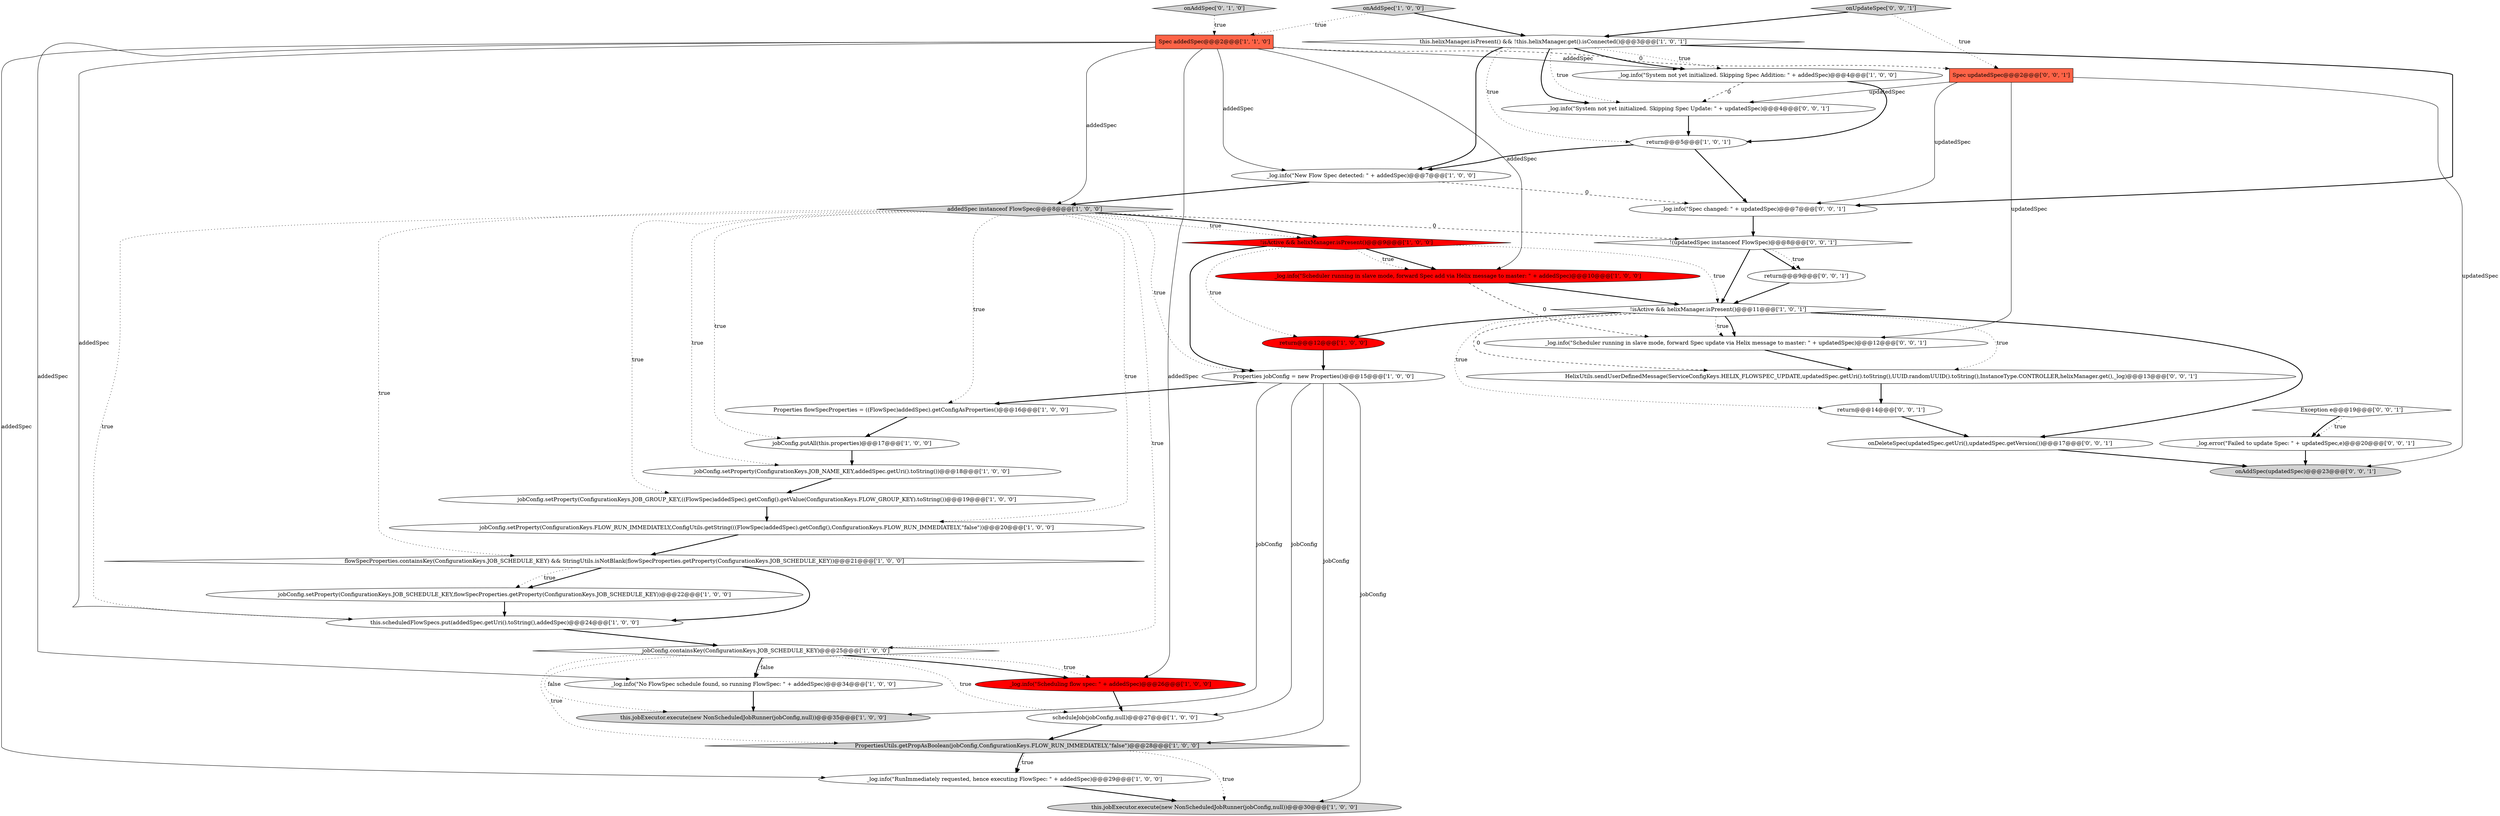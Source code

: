 digraph {
24 [style = filled, label = "this.helixManager.isPresent() && !this.helixManager.get().isConnected()@@@3@@@['1', '0', '1']", fillcolor = white, shape = diamond image = "AAA0AAABBB1BBB"];
14 [style = filled, label = "jobConfig.putAll(this.properties)@@@17@@@['1', '0', '0']", fillcolor = white, shape = ellipse image = "AAA0AAABBB1BBB"];
4 [style = filled, label = "jobConfig.setProperty(ConfigurationKeys.JOB_NAME_KEY,addedSpec.getUri().toString())@@@18@@@['1', '0', '0']", fillcolor = white, shape = ellipse image = "AAA0AAABBB1BBB"];
34 [style = filled, label = "_log.info(\"Spec changed: \" + updatedSpec)@@@7@@@['0', '0', '1']", fillcolor = white, shape = ellipse image = "AAA0AAABBB3BBB"];
7 [style = filled, label = "jobConfig.setProperty(ConfigurationKeys.JOB_GROUP_KEY,((FlowSpec)addedSpec).getConfig().getValue(ConfigurationKeys.FLOW_GROUP_KEY).toString())@@@19@@@['1', '0', '0']", fillcolor = white, shape = ellipse image = "AAA0AAABBB1BBB"];
29 [style = filled, label = "Spec updatedSpec@@@2@@@['0', '0', '1']", fillcolor = tomato, shape = box image = "AAA0AAABBB3BBB"];
6 [style = filled, label = "_log.info(\"No FlowSpec schedule found, so running FlowSpec: \" + addedSpec)@@@34@@@['1', '0', '0']", fillcolor = white, shape = ellipse image = "AAA0AAABBB1BBB"];
17 [style = filled, label = "_log.info(\"System not yet initialized. Skipping Spec Addition: \" + addedSpec)@@@4@@@['1', '0', '0']", fillcolor = white, shape = ellipse image = "AAA0AAABBB1BBB"];
38 [style = filled, label = "return@@@14@@@['0', '0', '1']", fillcolor = white, shape = ellipse image = "AAA0AAABBB3BBB"];
39 [style = filled, label = "_log.info(\"System not yet initialized. Skipping Spec Update: \" + updatedSpec)@@@4@@@['0', '0', '1']", fillcolor = white, shape = ellipse image = "AAA0AAABBB3BBB"];
33 [style = filled, label = "return@@@9@@@['0', '0', '1']", fillcolor = white, shape = ellipse image = "AAA0AAABBB3BBB"];
19 [style = filled, label = "_log.info(\"Scheduler running in slave mode, forward Spec add via Helix message to master: \" + addedSpec)@@@10@@@['1', '0', '0']", fillcolor = red, shape = ellipse image = "AAA1AAABBB1BBB"];
15 [style = filled, label = "PropertiesUtils.getPropAsBoolean(jobConfig,ConfigurationKeys.FLOW_RUN_IMMEDIATELY,\"false\")@@@28@@@['1', '0', '0']", fillcolor = lightgray, shape = diamond image = "AAA0AAABBB1BBB"];
30 [style = filled, label = "_log.info(\"Scheduler running in slave mode, forward Spec update via Helix message to master: \" + updatedSpec)@@@12@@@['0', '0', '1']", fillcolor = white, shape = ellipse image = "AAA0AAABBB3BBB"];
25 [style = filled, label = "_log.info(\"New Flow Spec detected: \" + addedSpec)@@@7@@@['1', '0', '0']", fillcolor = white, shape = ellipse image = "AAA0AAABBB1BBB"];
1 [style = filled, label = "Properties jobConfig = new Properties()@@@15@@@['1', '0', '0']", fillcolor = white, shape = ellipse image = "AAA0AAABBB1BBB"];
23 [style = filled, label = "jobConfig.containsKey(ConfigurationKeys.JOB_SCHEDULE_KEY)@@@25@@@['1', '0', '0']", fillcolor = white, shape = diamond image = "AAA0AAABBB1BBB"];
41 [style = filled, label = "Exception e@@@19@@@['0', '0', '1']", fillcolor = white, shape = diamond image = "AAA0AAABBB3BBB"];
27 [style = filled, label = "Properties flowSpecProperties = ((FlowSpec)addedSpec).getConfigAsProperties()@@@16@@@['1', '0', '0']", fillcolor = white, shape = ellipse image = "AAA0AAABBB1BBB"];
36 [style = filled, label = "onDeleteSpec(updatedSpec.getUri(),updatedSpec.getVersion())@@@17@@@['0', '0', '1']", fillcolor = white, shape = ellipse image = "AAA0AAABBB3BBB"];
21 [style = filled, label = "jobConfig.setProperty(ConfigurationKeys.FLOW_RUN_IMMEDIATELY,ConfigUtils.getString(((FlowSpec)addedSpec).getConfig(),ConfigurationKeys.FLOW_RUN_IMMEDIATELY,\"false\"))@@@20@@@['1', '0', '0']", fillcolor = white, shape = ellipse image = "AAA0AAABBB1BBB"];
22 [style = filled, label = "flowSpecProperties.containsKey(ConfigurationKeys.JOB_SCHEDULE_KEY) && StringUtils.isNotBlank(flowSpecProperties.getProperty(ConfigurationKeys.JOB_SCHEDULE_KEY))@@@21@@@['1', '0', '0']", fillcolor = white, shape = diamond image = "AAA0AAABBB1BBB"];
32 [style = filled, label = "HelixUtils.sendUserDefinedMessage(ServiceConfigKeys.HELIX_FLOWSPEC_UPDATE,updatedSpec.getUri().toString(),UUID.randomUUID().toString(),InstanceType.CONTROLLER,helixManager.get(),_log)@@@13@@@['0', '0', '1']", fillcolor = white, shape = ellipse image = "AAA0AAABBB3BBB"];
18 [style = filled, label = "return@@@12@@@['1', '0', '0']", fillcolor = red, shape = ellipse image = "AAA1AAABBB1BBB"];
9 [style = filled, label = "return@@@5@@@['1', '0', '1']", fillcolor = white, shape = ellipse image = "AAA0AAABBB1BBB"];
10 [style = filled, label = "Spec addedSpec@@@2@@@['1', '1', '0']", fillcolor = tomato, shape = box image = "AAA0AAABBB1BBB"];
31 [style = filled, label = "_log.error(\"Failed to update Spec: \" + updatedSpec,e)@@@20@@@['0', '0', '1']", fillcolor = white, shape = ellipse image = "AAA0AAABBB3BBB"];
12 [style = filled, label = "this.jobExecutor.execute(new NonScheduledJobRunner(jobConfig,null))@@@30@@@['1', '0', '0']", fillcolor = lightgray, shape = ellipse image = "AAA0AAABBB1BBB"];
8 [style = filled, label = "!isActive && helixManager.isPresent()@@@11@@@['1', '0', '1']", fillcolor = white, shape = diamond image = "AAA0AAABBB1BBB"];
2 [style = filled, label = "this.jobExecutor.execute(new NonScheduledJobRunner(jobConfig,null))@@@35@@@['1', '0', '0']", fillcolor = lightgray, shape = ellipse image = "AAA0AAABBB1BBB"];
3 [style = filled, label = "scheduleJob(jobConfig,null)@@@27@@@['1', '0', '0']", fillcolor = white, shape = ellipse image = "AAA0AAABBB1BBB"];
28 [style = filled, label = "onAddSpec['0', '1', '0']", fillcolor = lightgray, shape = diamond image = "AAA0AAABBB2BBB"];
5 [style = filled, label = "jobConfig.setProperty(ConfigurationKeys.JOB_SCHEDULE_KEY,flowSpecProperties.getProperty(ConfigurationKeys.JOB_SCHEDULE_KEY))@@@22@@@['1', '0', '0']", fillcolor = white, shape = ellipse image = "AAA0AAABBB1BBB"];
26 [style = filled, label = "addedSpec instanceof FlowSpec@@@8@@@['1', '0', '0']", fillcolor = lightgray, shape = diamond image = "AAA0AAABBB1BBB"];
0 [style = filled, label = "onAddSpec['1', '0', '0']", fillcolor = lightgray, shape = diamond image = "AAA0AAABBB1BBB"];
13 [style = filled, label = "this.scheduledFlowSpecs.put(addedSpec.getUri().toString(),addedSpec)@@@24@@@['1', '0', '0']", fillcolor = white, shape = ellipse image = "AAA0AAABBB1BBB"];
16 [style = filled, label = "_log.info(\"RunImmediately requested, hence executing FlowSpec: \" + addedSpec)@@@29@@@['1', '0', '0']", fillcolor = white, shape = ellipse image = "AAA0AAABBB1BBB"];
40 [style = filled, label = "!(updatedSpec instanceof FlowSpec)@@@8@@@['0', '0', '1']", fillcolor = white, shape = diamond image = "AAA0AAABBB3BBB"];
37 [style = filled, label = "onAddSpec(updatedSpec)@@@23@@@['0', '0', '1']", fillcolor = lightgray, shape = ellipse image = "AAA0AAABBB3BBB"];
20 [style = filled, label = "!isActive && helixManager.isPresent()@@@9@@@['1', '0', '0']", fillcolor = red, shape = diamond image = "AAA1AAABBB1BBB"];
11 [style = filled, label = "_log.info(\"Scheduling flow spec: \" + addedSpec)@@@26@@@['1', '0', '0']", fillcolor = red, shape = ellipse image = "AAA1AAABBB1BBB"];
35 [style = filled, label = "onUpdateSpec['0', '0', '1']", fillcolor = lightgray, shape = diamond image = "AAA0AAABBB3BBB"];
8->30 [style = bold, label=""];
8->30 [style = dotted, label="true"];
31->37 [style = bold, label=""];
1->3 [style = solid, label="jobConfig"];
39->9 [style = bold, label=""];
17->9 [style = bold, label=""];
24->17 [style = dotted, label="true"];
1->27 [style = bold, label=""];
24->39 [style = bold, label=""];
8->32 [style = dashed, label="0"];
24->34 [style = bold, label=""];
26->22 [style = dotted, label="true"];
26->13 [style = dotted, label="true"];
10->19 [style = solid, label="addedSpec"];
8->36 [style = bold, label=""];
19->30 [style = dashed, label="0"];
0->24 [style = bold, label=""];
24->17 [style = bold, label=""];
20->18 [style = dotted, label="true"];
23->15 [style = dotted, label="true"];
26->4 [style = dotted, label="true"];
29->30 [style = solid, label="updatedSpec"];
10->11 [style = solid, label="addedSpec"];
22->13 [style = bold, label=""];
8->38 [style = dotted, label="true"];
29->37 [style = solid, label="updatedSpec"];
28->10 [style = dotted, label="true"];
25->34 [style = dashed, label="0"];
0->10 [style = dotted, label="true"];
8->18 [style = bold, label=""];
26->20 [style = dotted, label="true"];
26->23 [style = dotted, label="true"];
10->17 [style = solid, label="addedSpec"];
15->16 [style = dotted, label="true"];
10->29 [style = dashed, label="0"];
22->5 [style = bold, label=""];
6->2 [style = bold, label=""];
18->1 [style = bold, label=""];
21->22 [style = bold, label=""];
26->14 [style = dotted, label="true"];
26->1 [style = dotted, label="true"];
25->26 [style = bold, label=""];
23->11 [style = dotted, label="true"];
23->3 [style = dotted, label="true"];
15->12 [style = dotted, label="true"];
1->2 [style = solid, label="jobConfig"];
10->16 [style = solid, label="addedSpec"];
36->37 [style = bold, label=""];
20->19 [style = bold, label=""];
33->8 [style = bold, label=""];
26->40 [style = dashed, label="0"];
10->13 [style = solid, label="addedSpec"];
26->20 [style = bold, label=""];
23->2 [style = dotted, label="false"];
14->4 [style = bold, label=""];
26->7 [style = dotted, label="true"];
35->29 [style = dotted, label="true"];
17->39 [style = dashed, label="0"];
34->40 [style = bold, label=""];
27->14 [style = bold, label=""];
26->27 [style = dotted, label="true"];
24->39 [style = dotted, label="true"];
30->32 [style = bold, label=""];
1->12 [style = solid, label="jobConfig"];
20->1 [style = bold, label=""];
10->26 [style = solid, label="addedSpec"];
4->7 [style = bold, label=""];
35->24 [style = bold, label=""];
22->5 [style = dotted, label="true"];
40->33 [style = bold, label=""];
11->3 [style = bold, label=""];
24->25 [style = bold, label=""];
5->13 [style = bold, label=""];
23->6 [style = bold, label=""];
29->39 [style = solid, label="updatedSpec"];
41->31 [style = bold, label=""];
20->19 [style = dotted, label="true"];
23->11 [style = bold, label=""];
41->31 [style = dotted, label="true"];
40->33 [style = dotted, label="true"];
20->8 [style = dotted, label="true"];
24->9 [style = dotted, label="true"];
38->36 [style = bold, label=""];
3->15 [style = bold, label=""];
8->32 [style = dotted, label="true"];
15->16 [style = bold, label=""];
19->8 [style = bold, label=""];
32->38 [style = bold, label=""];
23->6 [style = dotted, label="false"];
26->21 [style = dotted, label="true"];
9->25 [style = bold, label=""];
13->23 [style = bold, label=""];
10->25 [style = solid, label="addedSpec"];
7->21 [style = bold, label=""];
29->34 [style = solid, label="updatedSpec"];
10->6 [style = solid, label="addedSpec"];
16->12 [style = bold, label=""];
1->15 [style = solid, label="jobConfig"];
40->8 [style = bold, label=""];
9->34 [style = bold, label=""];
}
